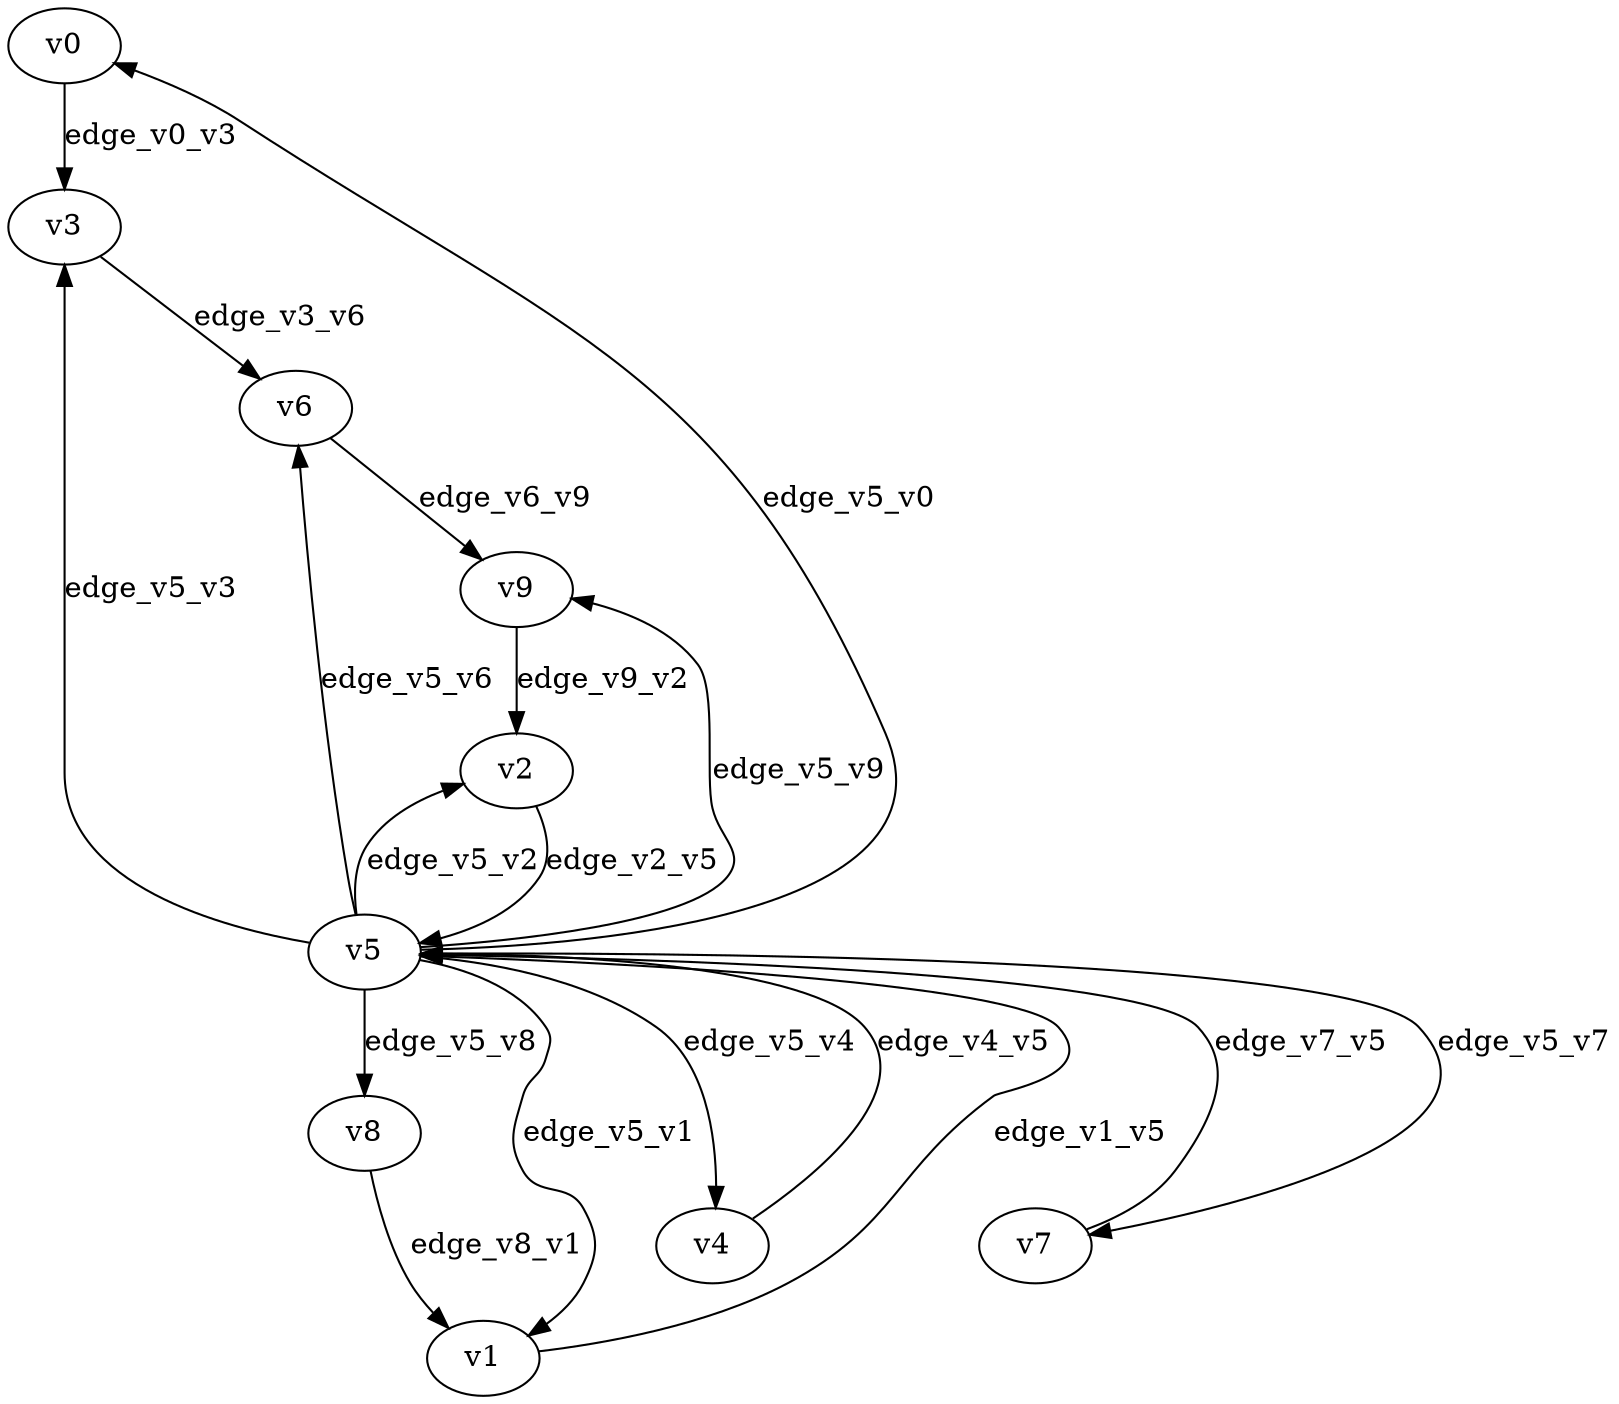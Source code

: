 digraph test005 {
    // Discounted game test case
    // Vertex properties: name [player=X]
    // Edge properties: [weight=Y, discount=Z]

    v0 [name="v0", player=0];
    v1 [name="v1", player=1];
    v2 [name="v2", player=0];
    v3 [name="v3", player=1];
    v4 [name="v4", player=0];
    v5 [name="v5", player=0];
    v6 [name="v6", player=0];
    v7 [name="v7", player=1];
    v8 [name="v8", player=0];
    v9 [name="v9", player=1];

    v5 -> v0 [label="edge_v5_v0", weight=-5.51, discount=0.411];
    v5 -> v1 [label="edge_v5_v1", weight=-4.72, discount=0.411];
    v1 -> v5 [label="edge_v1_v5", weight=-5.46, discount=0.411];
    v5 -> v2 [label="edge_v5_v2", weight=6.50, discount=0.411];
    v5 -> v3 [label="edge_v5_v3", weight=4.16, discount=0.411];
    v5 -> v4 [label="edge_v5_v4", weight=-2.81, discount=0.411];
    v4 -> v5 [label="edge_v4_v5", weight=-4.53, discount=0.411];
    v5 -> v6 [label="edge_v5_v6", weight=3.37, discount=0.411];
    v5 -> v7 [label="edge_v5_v7", weight=-5.79, discount=0.411];
    v7 -> v5 [label="edge_v7_v5", weight=-4.59, discount=0.411];
    v5 -> v8 [label="edge_v5_v8", weight=7.06, discount=0.411];
    v5 -> v9 [label="edge_v5_v9", weight=-3.83, discount=0.411];
    v0 -> v3 [label="edge_v0_v3", weight=5.76, discount=0.411];
    v2 -> v5 [label="edge_v2_v5", weight=4.12, discount=0.411];
    v3 -> v6 [label="edge_v3_v6", weight=0.87, discount=0.411];
    v6 -> v9 [label="edge_v6_v9", weight=2.16, discount=0.411];
    v8 -> v1 [label="edge_v8_v1", weight=-1.36, discount=0.411];
    v9 -> v2 [label="edge_v9_v2", weight=5.83, discount=0.411];
}
